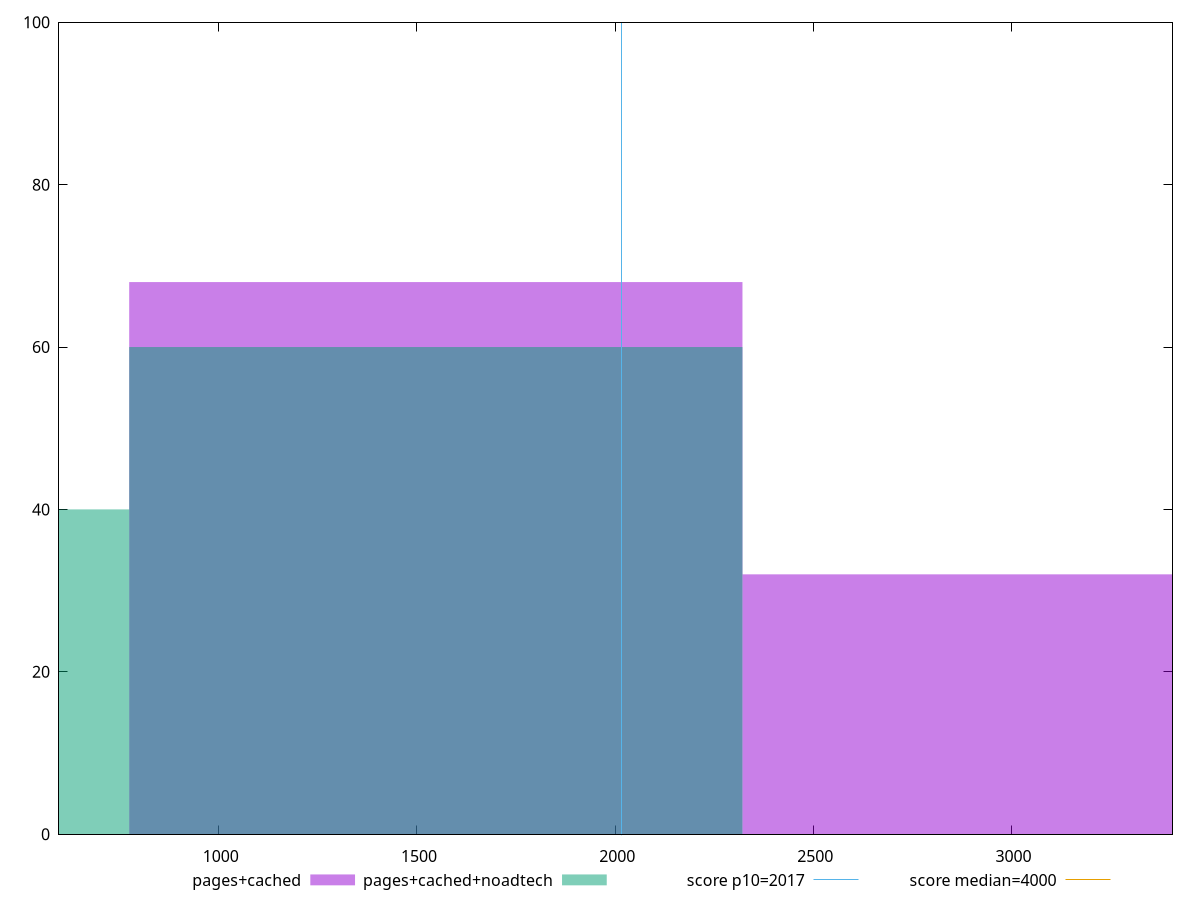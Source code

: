 reset

$pagesCached <<EOF
3095.071964826471 32
1547.5359824132354 68
EOF

$pagesCachedNoadtech <<EOF
1547.5359824132354 60
0 40
EOF

set key outside below
set boxwidth 1547.5359824132354
set xrange [596.6160000000004:3406.475999999986]
set yrange [0:100]
set trange [0:100]
set style fill transparent solid 0.5 noborder

set parametric
set terminal svg size 640, 500 enhanced background rgb 'white'
set output "report_00017_2021-02-10T15-08-03.406Z/mainthread-work-breakdown/comparison/histogram/1_vs_2.svg"

plot $pagesCached title "pages+cached" with boxes, \
     $pagesCachedNoadtech title "pages+cached+noadtech" with boxes, \
     2017,t title "score p10=2017", \
     4000,t title "score median=4000"

reset

